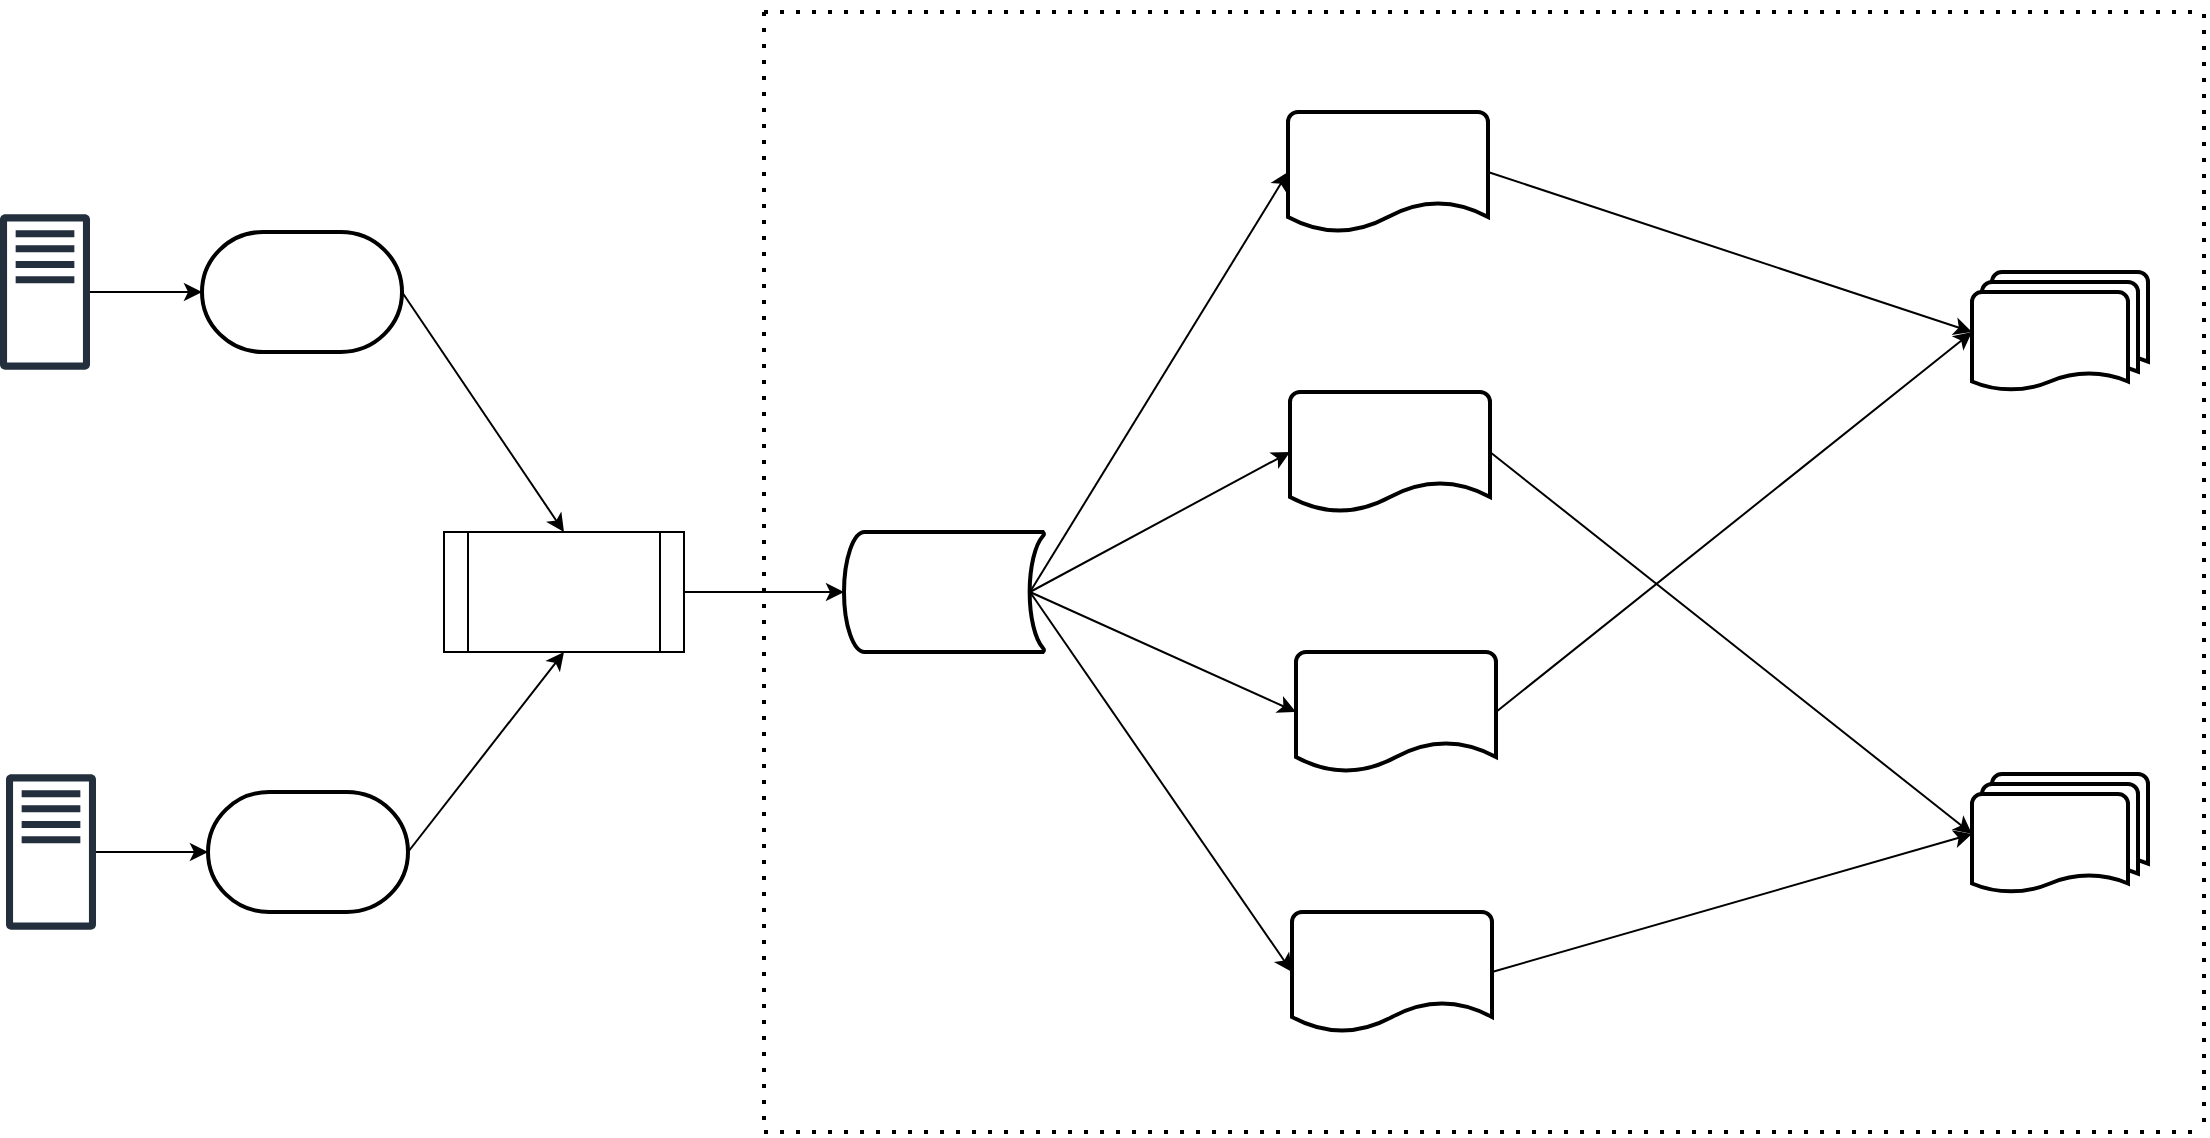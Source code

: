<mxfile version="18.1.1" type="github">
  <diagram id="tTBkmK8_sr1blVk9gfSE" name="Page-1">
    <mxGraphModel dx="1673" dy="908" grid="1" gridSize="10" guides="1" tooltips="1" connect="1" arrows="1" fold="1" page="1" pageScale="1" pageWidth="1169" pageHeight="827" math="0" shadow="0">
      <root>
        <mxCell id="0" />
        <mxCell id="1" parent="0" />
        <mxCell id="5OE1Ac3jXGV1_wq6fAZ4-1" value="" style="sketch=0;outlineConnect=0;fontColor=#232F3E;gradientColor=none;fillColor=#232F3D;strokeColor=none;dashed=0;verticalLabelPosition=bottom;verticalAlign=top;align=center;html=1;fontSize=12;fontStyle=0;aspect=fixed;pointerEvents=1;shape=mxgraph.aws4.traditional_server;" vertex="1" parent="1">
          <mxGeometry x="38" y="181" width="45" height="78" as="geometry" />
        </mxCell>
        <mxCell id="5OE1Ac3jXGV1_wq6fAZ4-2" value="" style="sketch=0;outlineConnect=0;fontColor=#232F3E;gradientColor=none;fillColor=#232F3D;strokeColor=none;dashed=0;verticalLabelPosition=bottom;verticalAlign=top;align=center;html=1;fontSize=12;fontStyle=0;aspect=fixed;pointerEvents=1;shape=mxgraph.aws4.traditional_server;" vertex="1" parent="1">
          <mxGeometry x="41" y="461" width="45" height="78" as="geometry" />
        </mxCell>
        <mxCell id="5OE1Ac3jXGV1_wq6fAZ4-3" value="" style="strokeWidth=2;html=1;shape=mxgraph.flowchart.stored_data;whiteSpace=wrap;" vertex="1" parent="1">
          <mxGeometry x="460" y="340" width="100" height="60" as="geometry" />
        </mxCell>
        <mxCell id="5OE1Ac3jXGV1_wq6fAZ4-4" value="" style="strokeWidth=2;html=1;shape=mxgraph.flowchart.terminator;whiteSpace=wrap;" vertex="1" parent="1">
          <mxGeometry x="139" y="190" width="100" height="60" as="geometry" />
        </mxCell>
        <mxCell id="5OE1Ac3jXGV1_wq6fAZ4-5" value="" style="strokeWidth=2;html=1;shape=mxgraph.flowchart.terminator;whiteSpace=wrap;" vertex="1" parent="1">
          <mxGeometry x="142" y="470" width="100" height="60" as="geometry" />
        </mxCell>
        <mxCell id="5OE1Ac3jXGV1_wq6fAZ4-6" value="" style="endArrow=classic;html=1;rounded=0;exitX=1;exitY=0.5;exitDx=0;exitDy=0;exitPerimeter=0;entryX=0.5;entryY=1;entryDx=0;entryDy=0;" edge="1" parent="1" source="5OE1Ac3jXGV1_wq6fAZ4-5" target="5OE1Ac3jXGV1_wq6fAZ4-29">
          <mxGeometry width="50" height="50" relative="1" as="geometry">
            <mxPoint x="550" y="430" as="sourcePoint" />
            <mxPoint x="600" y="380" as="targetPoint" />
          </mxGeometry>
        </mxCell>
        <mxCell id="5OE1Ac3jXGV1_wq6fAZ4-7" value="" style="endArrow=classic;html=1;rounded=0;exitX=1;exitY=0.5;exitDx=0;exitDy=0;exitPerimeter=0;entryX=0.5;entryY=0;entryDx=0;entryDy=0;" edge="1" parent="1" source="5OE1Ac3jXGV1_wq6fAZ4-4" target="5OE1Ac3jXGV1_wq6fAZ4-29">
          <mxGeometry width="50" height="50" relative="1" as="geometry">
            <mxPoint x="550" y="430" as="sourcePoint" />
            <mxPoint x="600" y="380" as="targetPoint" />
          </mxGeometry>
        </mxCell>
        <mxCell id="5OE1Ac3jXGV1_wq6fAZ4-8" value="" style="endArrow=classic;html=1;rounded=0;entryX=0;entryY=0.5;entryDx=0;entryDy=0;entryPerimeter=0;" edge="1" parent="1" source="5OE1Ac3jXGV1_wq6fAZ4-2" target="5OE1Ac3jXGV1_wq6fAZ4-5">
          <mxGeometry width="50" height="50" relative="1" as="geometry">
            <mxPoint x="550" y="430" as="sourcePoint" />
            <mxPoint x="600" y="380" as="targetPoint" />
          </mxGeometry>
        </mxCell>
        <mxCell id="5OE1Ac3jXGV1_wq6fAZ4-9" value="" style="endArrow=classic;html=1;rounded=0;entryX=0;entryY=0.5;entryDx=0;entryDy=0;entryPerimeter=0;" edge="1" parent="1" source="5OE1Ac3jXGV1_wq6fAZ4-1" target="5OE1Ac3jXGV1_wq6fAZ4-4">
          <mxGeometry width="50" height="50" relative="1" as="geometry">
            <mxPoint x="550" y="430" as="sourcePoint" />
            <mxPoint x="600" y="380" as="targetPoint" />
          </mxGeometry>
        </mxCell>
        <mxCell id="5OE1Ac3jXGV1_wq6fAZ4-10" value="" style="strokeWidth=2;html=1;shape=mxgraph.flowchart.document2;whiteSpace=wrap;size=0.25;" vertex="1" parent="1">
          <mxGeometry x="682" y="130" width="100" height="60" as="geometry" />
        </mxCell>
        <mxCell id="5OE1Ac3jXGV1_wq6fAZ4-11" value="" style="strokeWidth=2;html=1;shape=mxgraph.flowchart.document2;whiteSpace=wrap;size=0.25;" vertex="1" parent="1">
          <mxGeometry x="683" y="270" width="100" height="60" as="geometry" />
        </mxCell>
        <mxCell id="5OE1Ac3jXGV1_wq6fAZ4-12" value="" style="strokeWidth=2;html=1;shape=mxgraph.flowchart.document2;whiteSpace=wrap;size=0.25;" vertex="1" parent="1">
          <mxGeometry x="686" y="400" width="100" height="60" as="geometry" />
        </mxCell>
        <mxCell id="5OE1Ac3jXGV1_wq6fAZ4-13" value="" style="strokeWidth=2;html=1;shape=mxgraph.flowchart.multi-document;whiteSpace=wrap;" vertex="1" parent="1">
          <mxGeometry x="1024" y="210" width="88" height="60" as="geometry" />
        </mxCell>
        <mxCell id="5OE1Ac3jXGV1_wq6fAZ4-14" value="" style="strokeWidth=2;html=1;shape=mxgraph.flowchart.multi-document;whiteSpace=wrap;" vertex="1" parent="1">
          <mxGeometry x="1024" y="461" width="88" height="60" as="geometry" />
        </mxCell>
        <mxCell id="5OE1Ac3jXGV1_wq6fAZ4-15" value="" style="endArrow=classic;html=1;rounded=0;exitX=0.93;exitY=0.5;exitDx=0;exitDy=0;exitPerimeter=0;entryX=0;entryY=0.5;entryDx=0;entryDy=0;entryPerimeter=0;" edge="1" parent="1" source="5OE1Ac3jXGV1_wq6fAZ4-3" target="5OE1Ac3jXGV1_wq6fAZ4-10">
          <mxGeometry width="50" height="50" relative="1" as="geometry">
            <mxPoint x="550" y="430" as="sourcePoint" />
            <mxPoint x="600" y="380" as="targetPoint" />
          </mxGeometry>
        </mxCell>
        <mxCell id="5OE1Ac3jXGV1_wq6fAZ4-16" value="" style="endArrow=classic;html=1;rounded=0;exitX=0.93;exitY=0.5;exitDx=0;exitDy=0;exitPerimeter=0;entryX=0;entryY=0.5;entryDx=0;entryDy=0;entryPerimeter=0;" edge="1" parent="1" source="5OE1Ac3jXGV1_wq6fAZ4-3" target="5OE1Ac3jXGV1_wq6fAZ4-11">
          <mxGeometry width="50" height="50" relative="1" as="geometry">
            <mxPoint x="550" y="430" as="sourcePoint" />
            <mxPoint x="600" y="380" as="targetPoint" />
          </mxGeometry>
        </mxCell>
        <mxCell id="5OE1Ac3jXGV1_wq6fAZ4-17" value="" style="endArrow=classic;html=1;rounded=0;exitX=0.93;exitY=0.5;exitDx=0;exitDy=0;exitPerimeter=0;entryX=0;entryY=0.5;entryDx=0;entryDy=0;entryPerimeter=0;" edge="1" parent="1" source="5OE1Ac3jXGV1_wq6fAZ4-3" target="5OE1Ac3jXGV1_wq6fAZ4-12">
          <mxGeometry width="50" height="50" relative="1" as="geometry">
            <mxPoint x="550" y="430" as="sourcePoint" />
            <mxPoint x="600" y="380" as="targetPoint" />
          </mxGeometry>
        </mxCell>
        <mxCell id="5OE1Ac3jXGV1_wq6fAZ4-18" value="" style="endArrow=classic;html=1;rounded=0;exitX=1;exitY=0.5;exitDx=0;exitDy=0;exitPerimeter=0;entryX=0;entryY=0.5;entryDx=0;entryDy=0;entryPerimeter=0;" edge="1" parent="1" source="5OE1Ac3jXGV1_wq6fAZ4-10" target="5OE1Ac3jXGV1_wq6fAZ4-13">
          <mxGeometry width="50" height="50" relative="1" as="geometry">
            <mxPoint x="550" y="430" as="sourcePoint" />
            <mxPoint x="600" y="380" as="targetPoint" />
          </mxGeometry>
        </mxCell>
        <mxCell id="5OE1Ac3jXGV1_wq6fAZ4-19" value="" style="strokeWidth=2;html=1;shape=mxgraph.flowchart.document2;whiteSpace=wrap;size=0.25;" vertex="1" parent="1">
          <mxGeometry x="684" y="530" width="100" height="60" as="geometry" />
        </mxCell>
        <mxCell id="5OE1Ac3jXGV1_wq6fAZ4-20" value="" style="endArrow=classic;html=1;rounded=0;exitX=0.93;exitY=0.5;exitDx=0;exitDy=0;exitPerimeter=0;entryX=0;entryY=0.5;entryDx=0;entryDy=0;entryPerimeter=0;" edge="1" parent="1" source="5OE1Ac3jXGV1_wq6fAZ4-3" target="5OE1Ac3jXGV1_wq6fAZ4-19">
          <mxGeometry width="50" height="50" relative="1" as="geometry">
            <mxPoint x="550" y="430" as="sourcePoint" />
            <mxPoint x="600" y="380" as="targetPoint" />
          </mxGeometry>
        </mxCell>
        <mxCell id="5OE1Ac3jXGV1_wq6fAZ4-21" value="" style="endArrow=classic;html=1;rounded=0;exitX=1;exitY=0.5;exitDx=0;exitDy=0;exitPerimeter=0;entryX=0;entryY=0.5;entryDx=0;entryDy=0;entryPerimeter=0;" edge="1" parent="1" source="5OE1Ac3jXGV1_wq6fAZ4-12" target="5OE1Ac3jXGV1_wq6fAZ4-13">
          <mxGeometry width="50" height="50" relative="1" as="geometry">
            <mxPoint x="550" y="430" as="sourcePoint" />
            <mxPoint x="830" y="220" as="targetPoint" />
          </mxGeometry>
        </mxCell>
        <mxCell id="5OE1Ac3jXGV1_wq6fAZ4-22" value="" style="endArrow=classic;html=1;rounded=0;exitX=1;exitY=0.5;exitDx=0;exitDy=0;exitPerimeter=0;entryX=0;entryY=0.5;entryDx=0;entryDy=0;entryPerimeter=0;" edge="1" parent="1" source="5OE1Ac3jXGV1_wq6fAZ4-11" target="5OE1Ac3jXGV1_wq6fAZ4-14">
          <mxGeometry width="50" height="50" relative="1" as="geometry">
            <mxPoint x="550" y="430" as="sourcePoint" />
            <mxPoint x="600" y="380" as="targetPoint" />
          </mxGeometry>
        </mxCell>
        <mxCell id="5OE1Ac3jXGV1_wq6fAZ4-23" value="" style="endArrow=classic;html=1;rounded=0;exitX=1;exitY=0.5;exitDx=0;exitDy=0;exitPerimeter=0;entryX=0;entryY=0.5;entryDx=0;entryDy=0;entryPerimeter=0;" edge="1" parent="1" source="5OE1Ac3jXGV1_wq6fAZ4-19" target="5OE1Ac3jXGV1_wq6fAZ4-14">
          <mxGeometry width="50" height="50" relative="1" as="geometry">
            <mxPoint x="550" y="430" as="sourcePoint" />
            <mxPoint x="600" y="380" as="targetPoint" />
          </mxGeometry>
        </mxCell>
        <mxCell id="5OE1Ac3jXGV1_wq6fAZ4-24" value="" style="endArrow=none;dashed=1;html=1;dashPattern=1 3;strokeWidth=2;rounded=0;" edge="1" parent="1">
          <mxGeometry width="50" height="50" relative="1" as="geometry">
            <mxPoint x="420" y="80" as="sourcePoint" />
            <mxPoint x="1140" y="80" as="targetPoint" />
          </mxGeometry>
        </mxCell>
        <mxCell id="5OE1Ac3jXGV1_wq6fAZ4-25" value="" style="endArrow=none;dashed=1;html=1;dashPattern=1 3;strokeWidth=2;rounded=0;" edge="1" parent="1">
          <mxGeometry width="50" height="50" relative="1" as="geometry">
            <mxPoint x="420" y="80" as="sourcePoint" />
            <mxPoint x="420" y="640" as="targetPoint" />
          </mxGeometry>
        </mxCell>
        <mxCell id="5OE1Ac3jXGV1_wq6fAZ4-26" value="" style="endArrow=none;dashed=1;html=1;dashPattern=1 3;strokeWidth=2;rounded=0;" edge="1" parent="1">
          <mxGeometry width="50" height="50" relative="1" as="geometry">
            <mxPoint x="420" y="640" as="sourcePoint" />
            <mxPoint x="1140" y="640" as="targetPoint" />
          </mxGeometry>
        </mxCell>
        <mxCell id="5OE1Ac3jXGV1_wq6fAZ4-27" value="" style="endArrow=none;dashed=1;html=1;dashPattern=1 3;strokeWidth=2;rounded=0;" edge="1" parent="1">
          <mxGeometry width="50" height="50" relative="1" as="geometry">
            <mxPoint x="1140" y="635" as="sourcePoint" />
            <mxPoint x="1140" y="75" as="targetPoint" />
          </mxGeometry>
        </mxCell>
        <mxCell id="5OE1Ac3jXGV1_wq6fAZ4-29" value="" style="shape=process;whiteSpace=wrap;html=1;backgroundOutline=1;" vertex="1" parent="1">
          <mxGeometry x="260" y="340" width="120" height="60" as="geometry" />
        </mxCell>
        <mxCell id="5OE1Ac3jXGV1_wq6fAZ4-30" value="" style="endArrow=classic;html=1;rounded=0;exitX=1;exitY=0.5;exitDx=0;exitDy=0;entryX=0;entryY=0.5;entryDx=0;entryDy=0;entryPerimeter=0;" edge="1" parent="1" source="5OE1Ac3jXGV1_wq6fAZ4-29" target="5OE1Ac3jXGV1_wq6fAZ4-3">
          <mxGeometry width="50" height="50" relative="1" as="geometry">
            <mxPoint x="550" y="430" as="sourcePoint" />
            <mxPoint x="600" y="380" as="targetPoint" />
          </mxGeometry>
        </mxCell>
      </root>
    </mxGraphModel>
  </diagram>
</mxfile>
